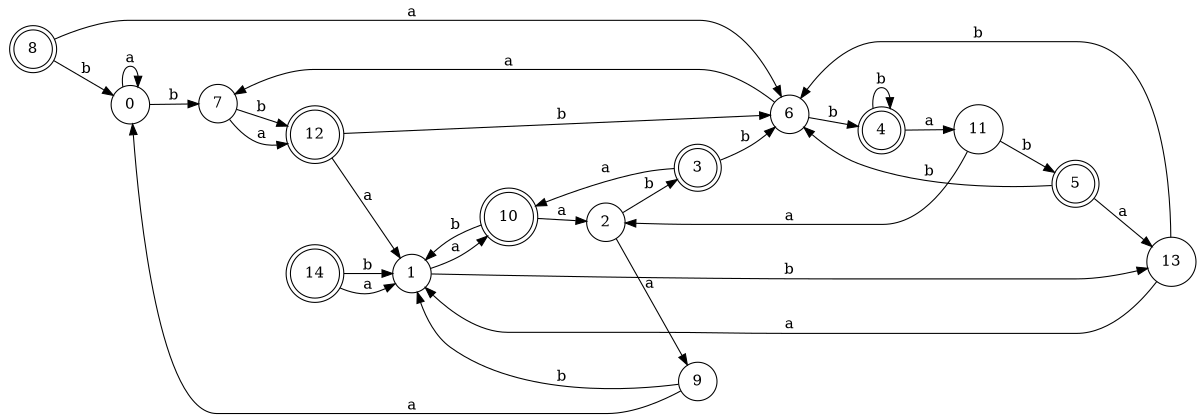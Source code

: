digraph n12_8 {
__start0 [label="" shape="none"];

rankdir=LR;
size="8,5";

s0 [style="filled", color="black", fillcolor="white" shape="circle", label="0"];
s1 [style="filled", color="black", fillcolor="white" shape="circle", label="1"];
s2 [style="filled", color="black", fillcolor="white" shape="circle", label="2"];
s3 [style="rounded,filled", color="black", fillcolor="white" shape="doublecircle", label="3"];
s4 [style="rounded,filled", color="black", fillcolor="white" shape="doublecircle", label="4"];
s5 [style="rounded,filled", color="black", fillcolor="white" shape="doublecircle", label="5"];
s6 [style="filled", color="black", fillcolor="white" shape="circle", label="6"];
s7 [style="filled", color="black", fillcolor="white" shape="circle", label="7"];
s8 [style="rounded,filled", color="black", fillcolor="white" shape="doublecircle", label="8"];
s9 [style="filled", color="black", fillcolor="white" shape="circle", label="9"];
s10 [style="rounded,filled", color="black", fillcolor="white" shape="doublecircle", label="10"];
s11 [style="filled", color="black", fillcolor="white" shape="circle", label="11"];
s12 [style="rounded,filled", color="black", fillcolor="white" shape="doublecircle", label="12"];
s13 [style="filled", color="black", fillcolor="white" shape="circle", label="13"];
s14 [style="rounded,filled", color="black", fillcolor="white" shape="doublecircle", label="14"];
s0 -> s0 [label="a"];
s0 -> s7 [label="b"];
s1 -> s10 [label="a"];
s1 -> s13 [label="b"];
s2 -> s9 [label="a"];
s2 -> s3 [label="b"];
s3 -> s10 [label="a"];
s3 -> s6 [label="b"];
s4 -> s11 [label="a"];
s4 -> s4 [label="b"];
s5 -> s13 [label="a"];
s5 -> s6 [label="b"];
s6 -> s7 [label="a"];
s6 -> s4 [label="b"];
s7 -> s12 [label="a"];
s7 -> s12 [label="b"];
s8 -> s6 [label="a"];
s8 -> s0 [label="b"];
s9 -> s0 [label="a"];
s9 -> s1 [label="b"];
s10 -> s2 [label="a"];
s10 -> s1 [label="b"];
s11 -> s2 [label="a"];
s11 -> s5 [label="b"];
s12 -> s1 [label="a"];
s12 -> s6 [label="b"];
s13 -> s1 [label="a"];
s13 -> s6 [label="b"];
s14 -> s1 [label="a"];
s14 -> s1 [label="b"];

}